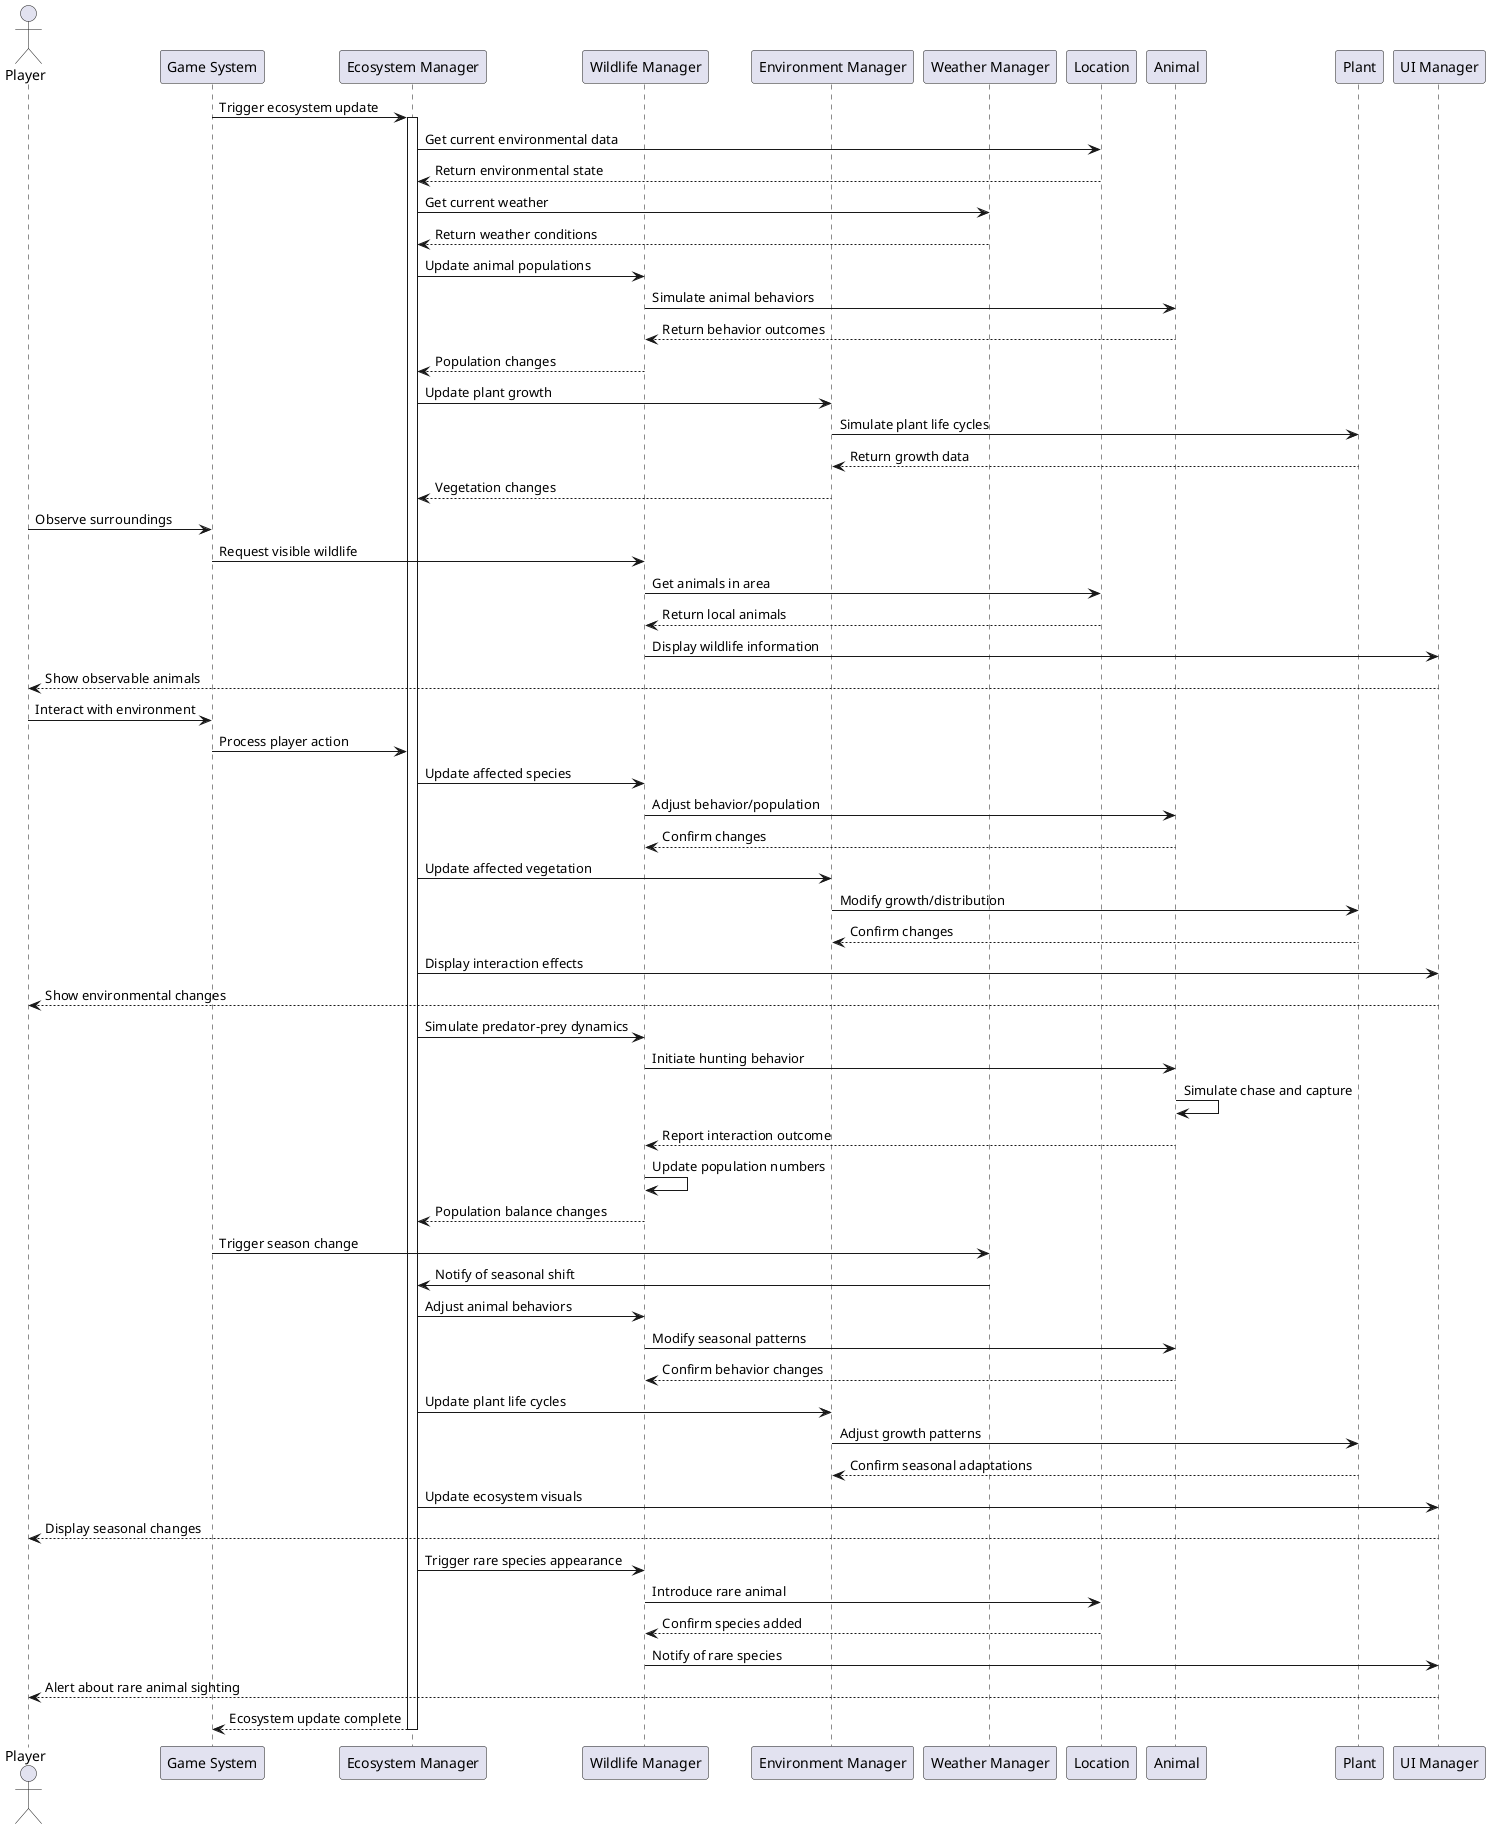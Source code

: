@startuml
actor Player
participant "Game System" as Game
participant "Ecosystem Manager" as EcoMgr
participant "Wildlife Manager" as WildlifeMgr
participant "Environment Manager" as EnvMgr
participant "Weather Manager" as WeatherMgr
participant "Location" as Location
participant "Animal" as Animal
participant "Plant" as Plant
participant "UI Manager" as UIMgr

' Regular ecosystem update
Game -> EcoMgr: Trigger ecosystem update
activate EcoMgr
EcoMgr -> Location: Get current environmental data
Location --> EcoMgr: Return environmental state
EcoMgr -> WeatherMgr: Get current weather
WeatherMgr --> EcoMgr: Return weather conditions
EcoMgr -> WildlifeMgr: Update animal populations
WildlifeMgr -> Animal: Simulate animal behaviors
Animal --> WildlifeMgr: Return behavior outcomes
WildlifeMgr --> EcoMgr: Population changes
EcoMgr -> EnvMgr: Update plant growth
EnvMgr -> Plant: Simulate plant life cycles
Plant --> EnvMgr: Return growth data
EnvMgr --> EcoMgr: Vegetation changes

' Player observing wildlife
Player -> Game: Observe surroundings
Game -> WildlifeMgr: Request visible wildlife
WildlifeMgr -> Location: Get animals in area
Location --> WildlifeMgr: Return local animals
WildlifeMgr -> UIMgr: Display wildlife information
UIMgr --> Player: Show observable animals

' Player interacting with ecosystem
Player -> Game: Interact with environment
Game -> EcoMgr: Process player action
EcoMgr -> WildlifeMgr: Update affected species
WildlifeMgr -> Animal: Adjust behavior/population
Animal --> WildlifeMgr: Confirm changes
EcoMgr -> EnvMgr: Update affected vegetation
EnvMgr -> Plant: Modify growth/distribution
Plant --> EnvMgr: Confirm changes
EcoMgr -> UIMgr: Display interaction effects
UIMgr --> Player: Show environmental changes

' Predator-prey interaction
EcoMgr -> WildlifeMgr: Simulate predator-prey dynamics
WildlifeMgr -> Animal: Initiate hunting behavior
Animal -> Animal: Simulate chase and capture
Animal --> WildlifeMgr: Report interaction outcome
WildlifeMgr -> WildlifeMgr: Update population numbers
WildlifeMgr --> EcoMgr: Population balance changes

' Seasonal changes affecting ecosystem
Game -> WeatherMgr: Trigger season change
WeatherMgr -> EcoMgr: Notify of seasonal shift
EcoMgr -> WildlifeMgr: Adjust animal behaviors
WildlifeMgr -> Animal: Modify seasonal patterns
Animal --> WildlifeMgr: Confirm behavior changes
EcoMgr -> EnvMgr: Update plant life cycles
EnvMgr -> Plant: Adjust growth patterns
Plant --> EnvMgr: Confirm seasonal adaptations
EcoMgr -> UIMgr: Update ecosystem visuals
UIMgr --> Player: Display seasonal changes

' Rare species event
EcoMgr -> WildlifeMgr: Trigger rare species appearance
WildlifeMgr -> Location: Introduce rare animal
Location --> WildlifeMgr: Confirm species added
WildlifeMgr -> UIMgr: Notify of rare species
UIMgr --> Player: Alert about rare animal sighting

EcoMgr --> Game: Ecosystem update complete
deactivate EcoMgr

@enduml
